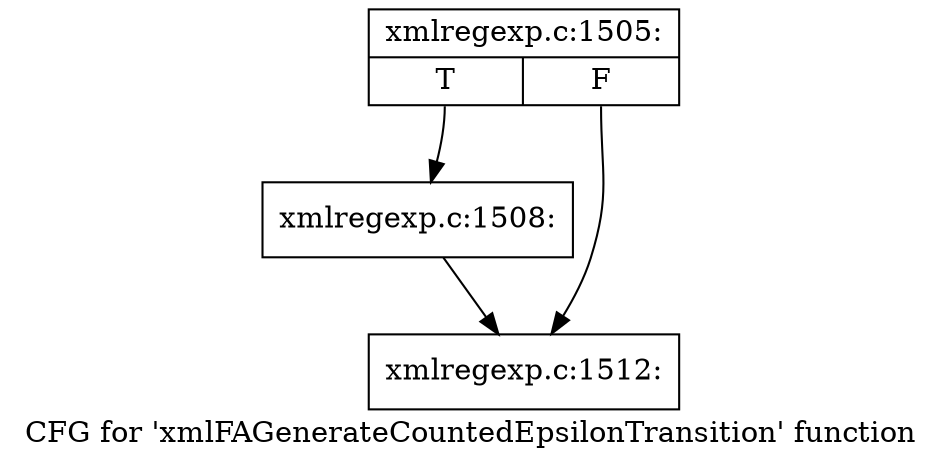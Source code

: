 digraph "CFG for 'xmlFAGenerateCountedEpsilonTransition' function" {
	label="CFG for 'xmlFAGenerateCountedEpsilonTransition' function";

	Node0x44d05b0 [shape=record,label="{xmlregexp.c:1505:|{<s0>T|<s1>F}}"];
	Node0x44d05b0:s0 -> Node0x44d15b0;
	Node0x44d05b0:s1 -> Node0x44d1600;
	Node0x44d15b0 [shape=record,label="{xmlregexp.c:1508:}"];
	Node0x44d15b0 -> Node0x44d1600;
	Node0x44d1600 [shape=record,label="{xmlregexp.c:1512:}"];
}
